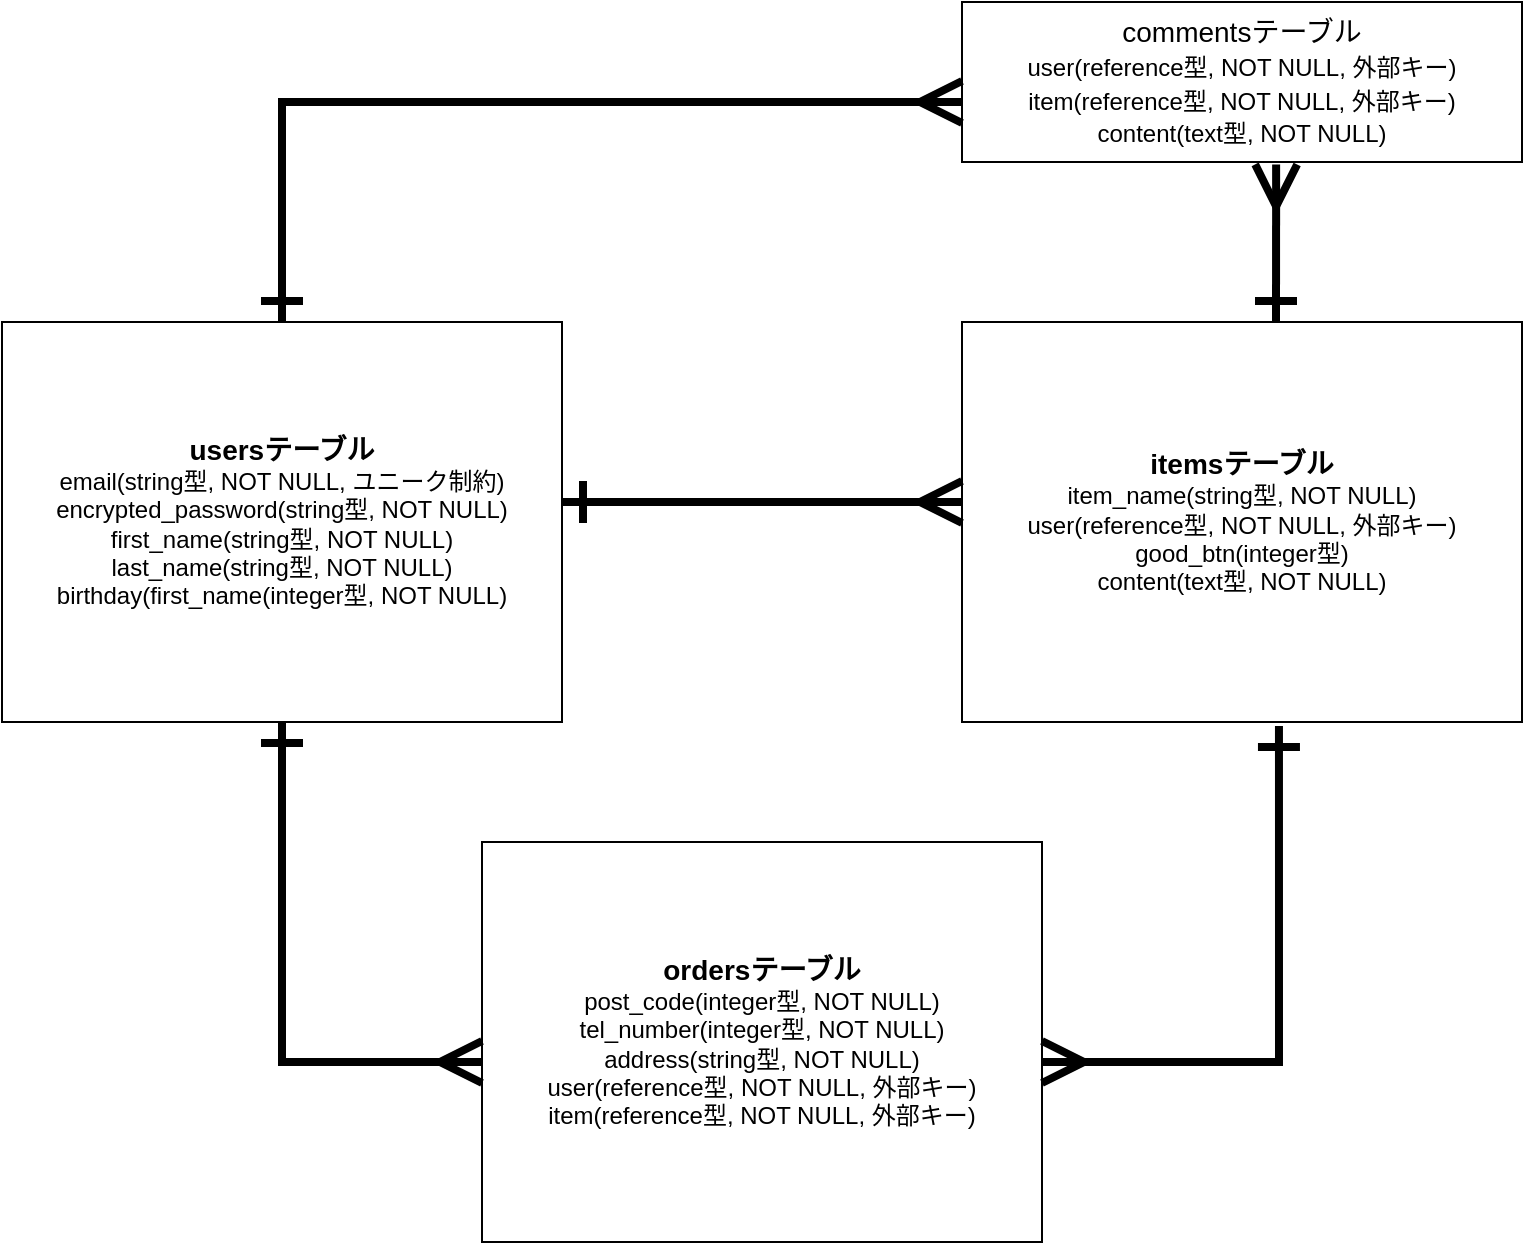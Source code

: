 <mxfile>
    <diagram id="r5FBYiUQ0nYRoV3YItTE" name="ページ1">
        <mxGraphModel dx="832" dy="563" grid="1" gridSize="10" guides="1" tooltips="1" connect="1" arrows="0" fold="1" page="1" pageScale="1" pageWidth="827" pageHeight="1169" math="0" shadow="0">
            <root>
                <mxCell id="0"/>
                <mxCell id="1" parent="0"/>
                <mxCell id="23" value="&lt;font style=&quot;font-size: 14px;&quot;&gt;&lt;b&gt;usersテーブル&lt;/b&gt;&lt;/font&gt;&lt;br&gt;email(string型, NOT NULL, ユニーク制約)&lt;br&gt;encrypted_password(string型, NOT NULL)&lt;br&gt;first_name(string型, NOT NULL)&lt;br&gt;last_name(string型, NOT NULL)&lt;br&gt;birthday(first_name(integer型, NOT NULL)&lt;br&gt;" style="whiteSpace=wrap;html=1;" vertex="1" parent="1">
                    <mxGeometry x="40" y="170" width="280" height="200" as="geometry"/>
                </mxCell>
                <mxCell id="24" value="&lt;font style=&quot;font-size: 14px;&quot;&gt;&lt;b&gt;itemsテーブル&lt;/b&gt;&lt;/font&gt;&lt;br&gt;item_name(string型, NOT NULL)&lt;br&gt;user(reference型, NOT NULL, 外部キー)&lt;br&gt;good_btn(integer型)&lt;br&gt;content(text型, NOT NULL)" style="whiteSpace=wrap;html=1;" vertex="1" parent="1">
                    <mxGeometry x="520" y="170" width="280" height="200" as="geometry"/>
                </mxCell>
                <mxCell id="25" value="&lt;font style=&quot;font-size: 14px;&quot;&gt;&lt;b&gt;ordersテーブル&lt;/b&gt;&lt;/font&gt;&lt;br&gt;post_code(integer型, NOT NULL)&lt;br&gt;tel_number(integer型, NOT NULL)&lt;br&gt;address(string型, NOT NULL)&lt;br&gt;user(reference型, NOT NULL, 外部キー)&lt;br&gt;item(reference型, NOT NULL, 外部キー)" style="whiteSpace=wrap;html=1;" vertex="1" parent="1">
                    <mxGeometry x="280" y="430" width="280" height="200" as="geometry"/>
                </mxCell>
                <mxCell id="26" value="commentsテーブル&lt;br&gt;&lt;span style=&quot;font-size: 12px;&quot;&gt;user(reference型, NOT NULL, 外部キー)&lt;br&gt;&lt;/span&gt;&lt;span style=&quot;font-size: 12px;&quot;&gt;item(reference型, NOT NULL, 外部キー)&lt;br&gt;&lt;/span&gt;&lt;span style=&quot;font-size: 12px;&quot;&gt;content(text型, NOT NULL)&lt;br&gt;&lt;/span&gt;" style="whiteSpace=wrap;html=1;fontSize=14;" vertex="1" parent="1">
                    <mxGeometry x="520" y="10" width="280" height="80" as="geometry"/>
                </mxCell>
                <mxCell id="29" style="edgeStyle=none;html=1;fontSize=14;endArrow=ERone;endFill=0;strokeWidth=4;startArrow=ERmany;startFill=0;startSize=16;endSize=16;" edge="1" parent="1">
                    <mxGeometry relative="1" as="geometry">
                        <mxPoint x="520" y="260" as="sourcePoint"/>
                        <mxPoint x="320" y="260" as="targetPoint"/>
                        <Array as="points">
                            <mxPoint x="500" y="260"/>
                            <mxPoint x="409" y="260"/>
                            <mxPoint x="419" y="260"/>
                        </Array>
                    </mxGeometry>
                </mxCell>
                <mxCell id="30" value="" style="edgeStyle=orthogonalEdgeStyle;orthogonalLoop=1;jettySize=auto;html=1;strokeWidth=4;fontSize=14;startArrow=ERmany;startFill=0;endArrow=ERone;endFill=0;startSize=16;endSize=16;rounded=0;entryX=0.566;entryY=1.01;entryDx=0;entryDy=0;entryPerimeter=0;" edge="1" parent="1" source="25" target="24">
                    <mxGeometry width="80" relative="1" as="geometry">
                        <mxPoint x="560" y="490" as="sourcePoint"/>
                        <mxPoint x="680" y="380" as="targetPoint"/>
                        <Array as="points">
                            <mxPoint x="679" y="540"/>
                        </Array>
                    </mxGeometry>
                </mxCell>
                <mxCell id="31" value="" style="edgeStyle=orthogonalEdgeStyle;orthogonalLoop=1;jettySize=auto;html=1;strokeWidth=4;fontSize=14;startArrow=ERmany;startFill=0;endArrow=ERone;endFill=0;startSize=16;endSize=16;rounded=0;entryX=0.5;entryY=1;entryDx=0;entryDy=0;" edge="1" parent="1" source="25" target="23">
                    <mxGeometry width="80" relative="1" as="geometry">
                        <mxPoint x="60" y="518" as="sourcePoint"/>
                        <mxPoint x="210" y="380" as="targetPoint"/>
                        <Array as="points">
                            <mxPoint x="180" y="540"/>
                        </Array>
                    </mxGeometry>
                </mxCell>
                <mxCell id="36" value="" style="edgeStyle=none;orthogonalLoop=1;jettySize=auto;html=1;rounded=0;strokeWidth=4;fontSize=14;startArrow=ERmany;startFill=0;endArrow=ERone;endFill=0;startSize=16;endSize=16;exitX=0.561;exitY=1.015;exitDx=0;exitDy=0;exitPerimeter=0;" edge="1" parent="1" source="26">
                    <mxGeometry width="100" relative="1" as="geometry">
                        <mxPoint x="680" y="100" as="sourcePoint"/>
                        <mxPoint x="677" y="170" as="targetPoint"/>
                        <Array as="points"/>
                    </mxGeometry>
                </mxCell>
                <mxCell id="38" value="" style="edgeStyle=none;orthogonalLoop=1;jettySize=auto;html=1;rounded=0;strokeWidth=4;fontSize=14;startArrow=ERmany;startFill=0;endArrow=ERone;endFill=0;startSize=16;endSize=16;entryX=0.5;entryY=0;entryDx=0;entryDy=0;exitX=0;exitY=0.625;exitDx=0;exitDy=0;exitPerimeter=0;" edge="1" parent="1" source="26" target="23">
                    <mxGeometry width="100" relative="1" as="geometry">
                        <mxPoint x="180" y="30" as="sourcePoint"/>
                        <mxPoint x="230" y="120" as="targetPoint"/>
                        <Array as="points">
                            <mxPoint x="180" y="60"/>
                        </Array>
                    </mxGeometry>
                </mxCell>
            </root>
        </mxGraphModel>
    </diagram>
</mxfile>